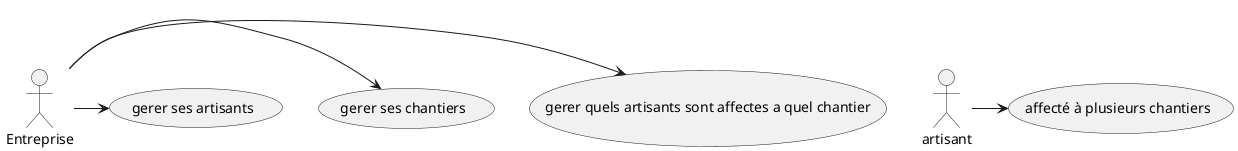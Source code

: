 ---
title: Exercice 1 : Diagramme des UC en plantUML
--
@startuml

usecase u as "gerer ses chantiers"
usecase c as "gerer ses artisants"
usecase d as "gerer quels artisants sont affectes a quel chantier"
usecase t as "affecté à plusieurs chantiers"

actor Entreprise

'Pour aligner les 2 acteurs :


Entreprise -> d
Entreprise -> u
Entreprise -> c
artisant -> t

@enduml
```